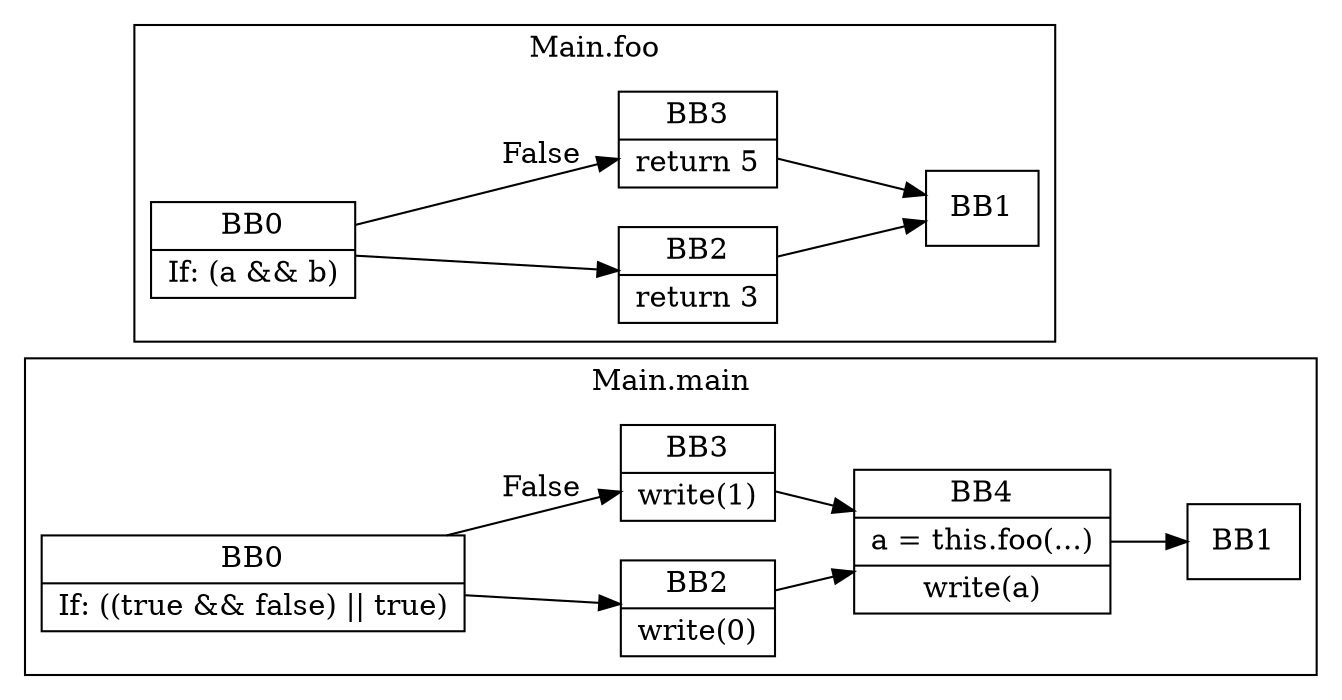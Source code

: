 digraph G {
  graph [ rankdir = "LR" ];
  subgraph cluster_0 {
    label = "Main.main"
    M0_BB0 [
      shape="record"
      label="BB0|If: ((true && false) \|\| true)"
    ];
    M0_BB0 -> M0_BB2;
    M0_BB0 -> M0_BB3 [label="False"];
    M0_BB1 [
      shape="record"
      label="BB1"
    ];
    M0_BB2 [
      shape="record"
      label="BB2|write(0)"
    ];
    M0_BB2 -> M0_BB4;
    M0_BB3 [
      shape="record"
      label="BB3|write(1)"
    ];
    M0_BB3 -> M0_BB4;
    M0_BB4 [
      shape="record"
      label="BB4|a = this.foo(...)|write(a)"
    ];
    M0_BB4 -> M0_BB1;
  }
  subgraph cluster_1 {
    label = "Main.foo"
    M1_BB0 [
      shape="record"
      label="BB0|If: (a && b)"
    ];
    M1_BB0 -> M1_BB2;
    M1_BB0 -> M1_BB3 [label="False"];
    M1_BB1 [
      shape="record"
      label="BB1"
    ];
    M1_BB2 [
      shape="record"
      label="BB2|return 3"
    ];
    M1_BB2 -> M1_BB1;
    M1_BB3 [
      shape="record"
      label="BB3|return 5"
    ];
    M1_BB3 -> M1_BB1;
  }
}
